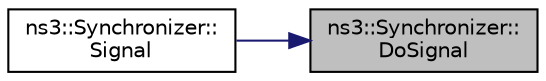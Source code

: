 digraph "ns3::Synchronizer::DoSignal"
{
 // LATEX_PDF_SIZE
  edge [fontname="Helvetica",fontsize="10",labelfontname="Helvetica",labelfontsize="10"];
  node [fontname="Helvetica",fontsize="10",shape=record];
  rankdir="RL";
  Node1 [label="ns3::Synchronizer::\lDoSignal",height=0.2,width=0.4,color="black", fillcolor="grey75", style="filled", fontcolor="black",tooltip="Tell a possible simulator thread waiting in the DoSynchronize method that an event has happened which..."];
  Node1 -> Node2 [dir="back",color="midnightblue",fontsize="10",style="solid",fontname="Helvetica"];
  Node2 [label="ns3::Synchronizer::\lSignal",height=0.2,width=0.4,color="black", fillcolor="white", style="filled",URL="$classns3_1_1_synchronizer.html#aab6e196cea48f4c7c0b424a1d6b8e12c",tooltip="Tell a possible simulator thread waiting in the Synchronize method that an event has happened which d..."];
}
